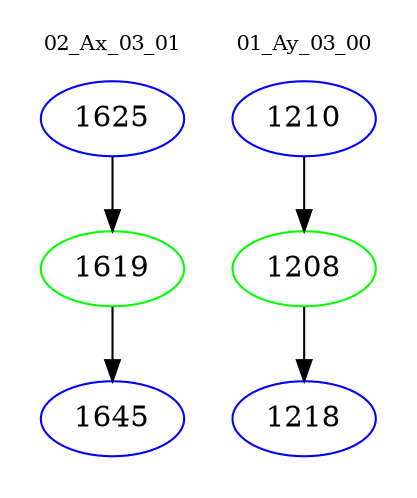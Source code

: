 digraph{
subgraph cluster_0 {
color = white
label = "02_Ax_03_01";
fontsize=10;
T0_1625 [label="1625", color="blue"]
T0_1625 -> T0_1619 [color="black"]
T0_1619 [label="1619", color="green"]
T0_1619 -> T0_1645 [color="black"]
T0_1645 [label="1645", color="blue"]
}
subgraph cluster_1 {
color = white
label = "01_Ay_03_00";
fontsize=10;
T1_1210 [label="1210", color="blue"]
T1_1210 -> T1_1208 [color="black"]
T1_1208 [label="1208", color="green"]
T1_1208 -> T1_1218 [color="black"]
T1_1218 [label="1218", color="blue"]
}
}

